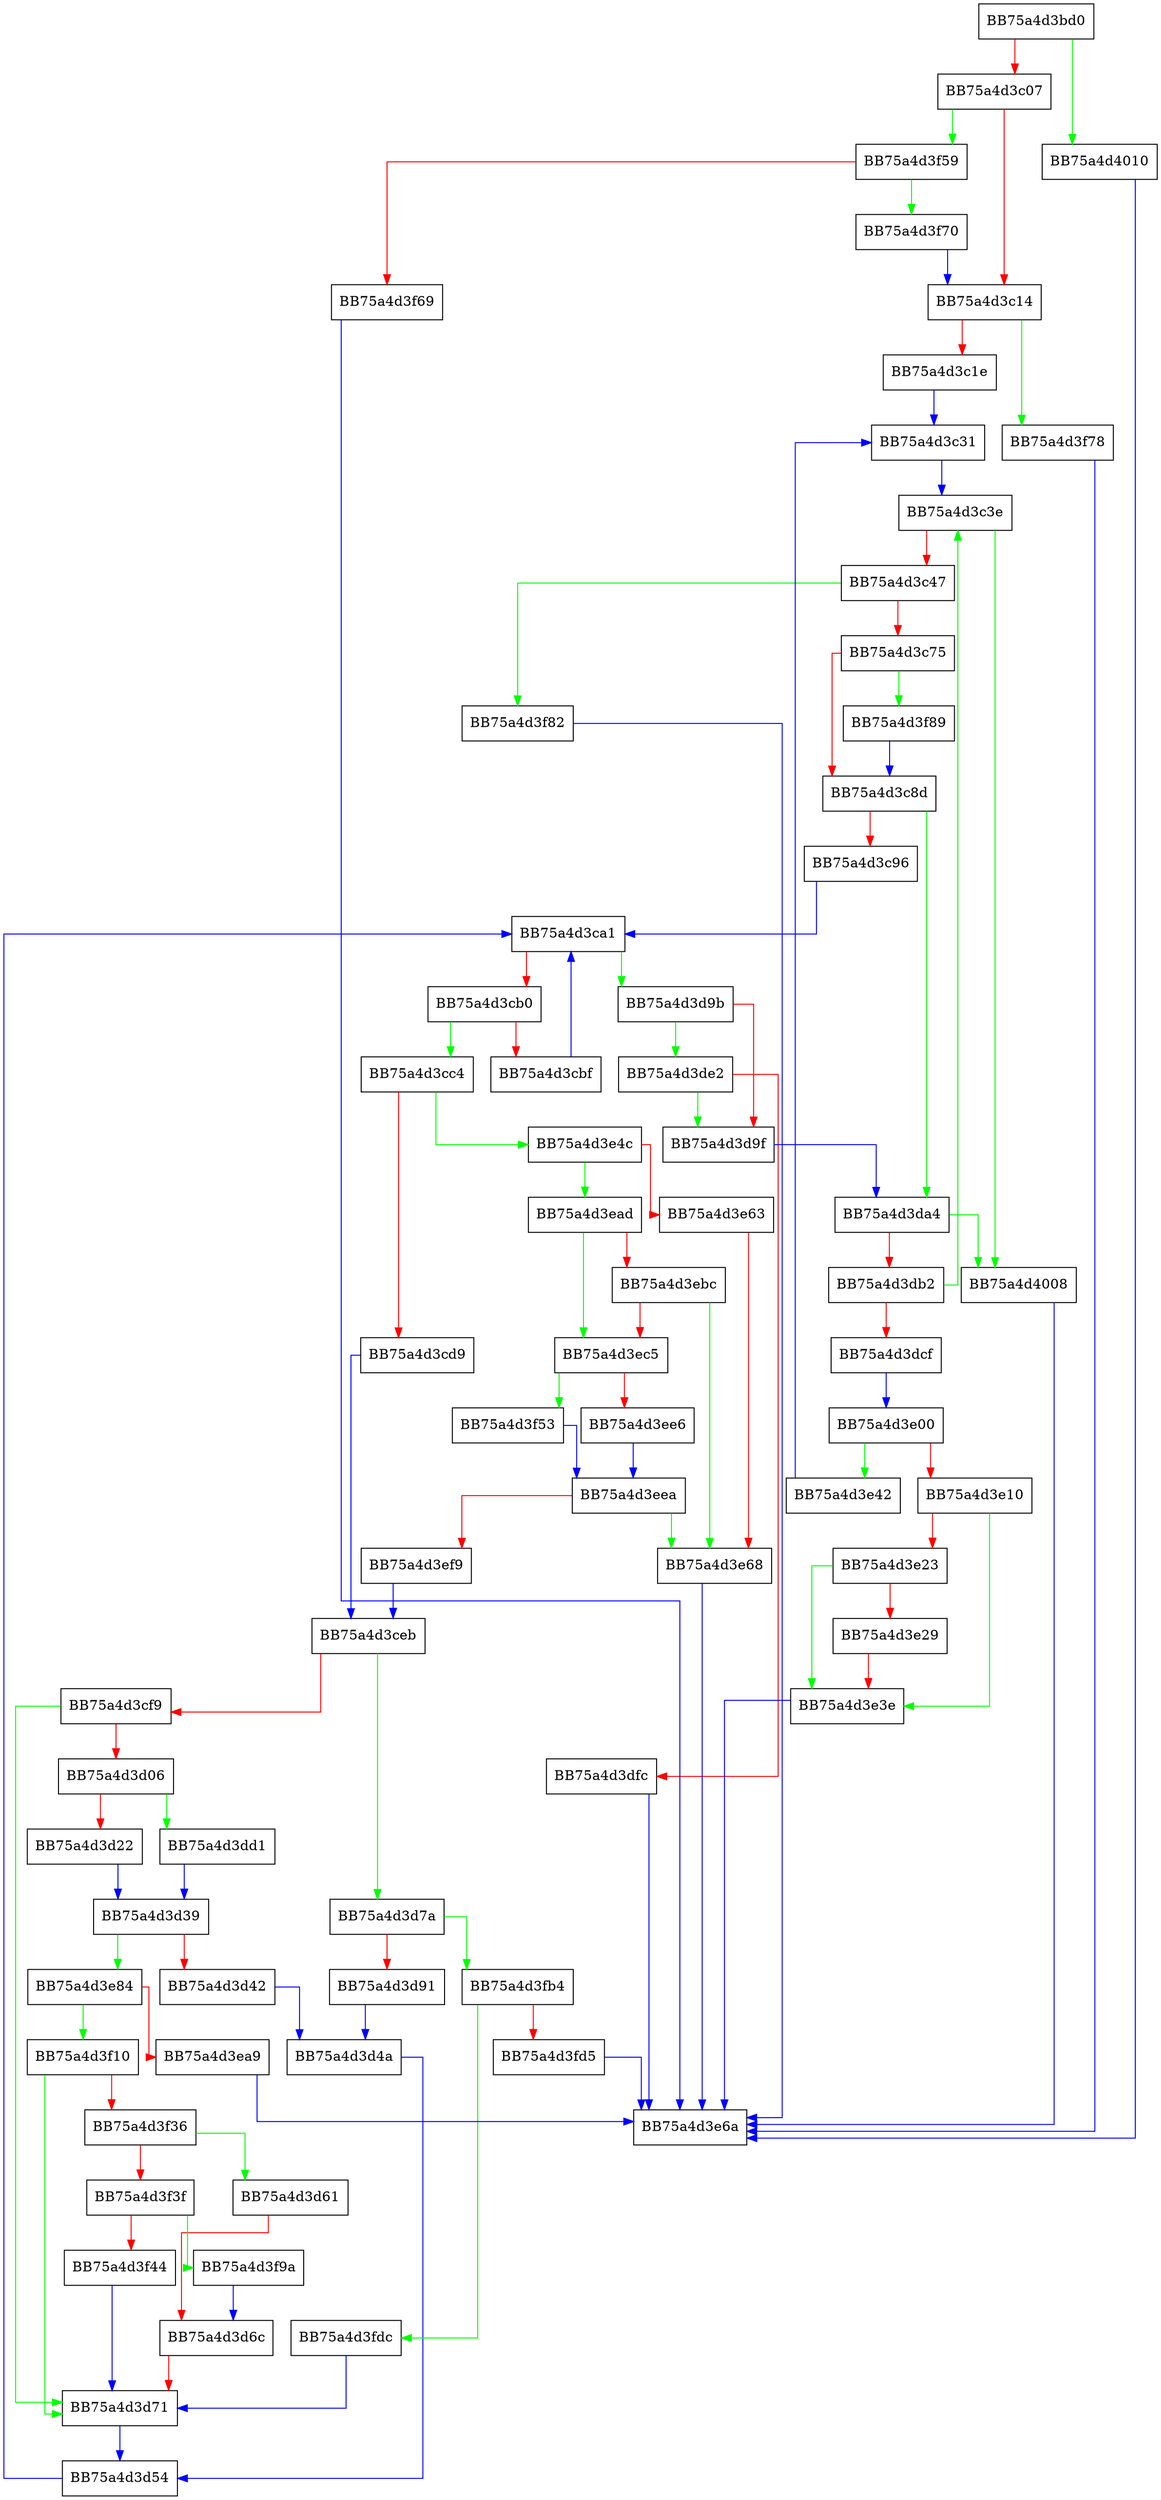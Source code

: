 digraph FixE8E9 {
  node [shape="box"];
  graph [splines=ortho];
  BB75a4d3bd0 -> BB75a4d4010 [color="green"];
  BB75a4d3bd0 -> BB75a4d3c07 [color="red"];
  BB75a4d3c07 -> BB75a4d3f59 [color="green"];
  BB75a4d3c07 -> BB75a4d3c14 [color="red"];
  BB75a4d3c14 -> BB75a4d3f78 [color="green"];
  BB75a4d3c14 -> BB75a4d3c1e [color="red"];
  BB75a4d3c1e -> BB75a4d3c31 [color="blue"];
  BB75a4d3c31 -> BB75a4d3c3e [color="blue"];
  BB75a4d3c3e -> BB75a4d4008 [color="green"];
  BB75a4d3c3e -> BB75a4d3c47 [color="red"];
  BB75a4d3c47 -> BB75a4d3f82 [color="green"];
  BB75a4d3c47 -> BB75a4d3c75 [color="red"];
  BB75a4d3c75 -> BB75a4d3f89 [color="green"];
  BB75a4d3c75 -> BB75a4d3c8d [color="red"];
  BB75a4d3c8d -> BB75a4d3da4 [color="green"];
  BB75a4d3c8d -> BB75a4d3c96 [color="red"];
  BB75a4d3c96 -> BB75a4d3ca1 [color="blue"];
  BB75a4d3ca1 -> BB75a4d3d9b [color="green"];
  BB75a4d3ca1 -> BB75a4d3cb0 [color="red"];
  BB75a4d3cb0 -> BB75a4d3cc4 [color="green"];
  BB75a4d3cb0 -> BB75a4d3cbf [color="red"];
  BB75a4d3cbf -> BB75a4d3ca1 [color="blue"];
  BB75a4d3cc4 -> BB75a4d3e4c [color="green"];
  BB75a4d3cc4 -> BB75a4d3cd9 [color="red"];
  BB75a4d3cd9 -> BB75a4d3ceb [color="blue"];
  BB75a4d3ceb -> BB75a4d3d7a [color="green"];
  BB75a4d3ceb -> BB75a4d3cf9 [color="red"];
  BB75a4d3cf9 -> BB75a4d3d71 [color="green"];
  BB75a4d3cf9 -> BB75a4d3d06 [color="red"];
  BB75a4d3d06 -> BB75a4d3dd1 [color="green"];
  BB75a4d3d06 -> BB75a4d3d22 [color="red"];
  BB75a4d3d22 -> BB75a4d3d39 [color="blue"];
  BB75a4d3d39 -> BB75a4d3e84 [color="green"];
  BB75a4d3d39 -> BB75a4d3d42 [color="red"];
  BB75a4d3d42 -> BB75a4d3d4a [color="blue"];
  BB75a4d3d4a -> BB75a4d3d54 [color="blue"];
  BB75a4d3d54 -> BB75a4d3ca1 [color="blue"];
  BB75a4d3d61 -> BB75a4d3d6c [color="red"];
  BB75a4d3d6c -> BB75a4d3d71 [color="red"];
  BB75a4d3d71 -> BB75a4d3d54 [color="blue"];
  BB75a4d3d7a -> BB75a4d3fb4 [color="green"];
  BB75a4d3d7a -> BB75a4d3d91 [color="red"];
  BB75a4d3d91 -> BB75a4d3d4a [color="blue"];
  BB75a4d3d9b -> BB75a4d3de2 [color="green"];
  BB75a4d3d9b -> BB75a4d3d9f [color="red"];
  BB75a4d3d9f -> BB75a4d3da4 [color="blue"];
  BB75a4d3da4 -> BB75a4d4008 [color="green"];
  BB75a4d3da4 -> BB75a4d3db2 [color="red"];
  BB75a4d3db2 -> BB75a4d3c3e [color="green"];
  BB75a4d3db2 -> BB75a4d3dcf [color="red"];
  BB75a4d3dcf -> BB75a4d3e00 [color="blue"];
  BB75a4d3dd1 -> BB75a4d3d39 [color="blue"];
  BB75a4d3de2 -> BB75a4d3d9f [color="green"];
  BB75a4d3de2 -> BB75a4d3dfc [color="red"];
  BB75a4d3dfc -> BB75a4d3e6a [color="blue"];
  BB75a4d3e00 -> BB75a4d3e42 [color="green"];
  BB75a4d3e00 -> BB75a4d3e10 [color="red"];
  BB75a4d3e10 -> BB75a4d3e3e [color="green"];
  BB75a4d3e10 -> BB75a4d3e23 [color="red"];
  BB75a4d3e23 -> BB75a4d3e3e [color="green"];
  BB75a4d3e23 -> BB75a4d3e29 [color="red"];
  BB75a4d3e29 -> BB75a4d3e3e [color="red"];
  BB75a4d3e3e -> BB75a4d3e6a [color="blue"];
  BB75a4d3e42 -> BB75a4d3c31 [color="blue"];
  BB75a4d3e4c -> BB75a4d3ead [color="green"];
  BB75a4d3e4c -> BB75a4d3e63 [color="red"];
  BB75a4d3e63 -> BB75a4d3e68 [color="red"];
  BB75a4d3e68 -> BB75a4d3e6a [color="blue"];
  BB75a4d3e84 -> BB75a4d3f10 [color="green"];
  BB75a4d3e84 -> BB75a4d3ea9 [color="red"];
  BB75a4d3ea9 -> BB75a4d3e6a [color="blue"];
  BB75a4d3ead -> BB75a4d3ec5 [color="green"];
  BB75a4d3ead -> BB75a4d3ebc [color="red"];
  BB75a4d3ebc -> BB75a4d3e68 [color="green"];
  BB75a4d3ebc -> BB75a4d3ec5 [color="red"];
  BB75a4d3ec5 -> BB75a4d3f53 [color="green"];
  BB75a4d3ec5 -> BB75a4d3ee6 [color="red"];
  BB75a4d3ee6 -> BB75a4d3eea [color="blue"];
  BB75a4d3eea -> BB75a4d3e68 [color="green"];
  BB75a4d3eea -> BB75a4d3ef9 [color="red"];
  BB75a4d3ef9 -> BB75a4d3ceb [color="blue"];
  BB75a4d3f10 -> BB75a4d3d71 [color="green"];
  BB75a4d3f10 -> BB75a4d3f36 [color="red"];
  BB75a4d3f36 -> BB75a4d3d61 [color="green"];
  BB75a4d3f36 -> BB75a4d3f3f [color="red"];
  BB75a4d3f3f -> BB75a4d3f9a [color="green"];
  BB75a4d3f3f -> BB75a4d3f44 [color="red"];
  BB75a4d3f44 -> BB75a4d3d71 [color="blue"];
  BB75a4d3f53 -> BB75a4d3eea [color="blue"];
  BB75a4d3f59 -> BB75a4d3f70 [color="green"];
  BB75a4d3f59 -> BB75a4d3f69 [color="red"];
  BB75a4d3f69 -> BB75a4d3e6a [color="blue"];
  BB75a4d3f70 -> BB75a4d3c14 [color="blue"];
  BB75a4d3f78 -> BB75a4d3e6a [color="blue"];
  BB75a4d3f82 -> BB75a4d3e6a [color="blue"];
  BB75a4d3f89 -> BB75a4d3c8d [color="blue"];
  BB75a4d3f9a -> BB75a4d3d6c [color="blue"];
  BB75a4d3fb4 -> BB75a4d3fdc [color="green"];
  BB75a4d3fb4 -> BB75a4d3fd5 [color="red"];
  BB75a4d3fd5 -> BB75a4d3e6a [color="blue"];
  BB75a4d3fdc -> BB75a4d3d71 [color="blue"];
  BB75a4d4008 -> BB75a4d3e6a [color="blue"];
  BB75a4d4010 -> BB75a4d3e6a [color="blue"];
}